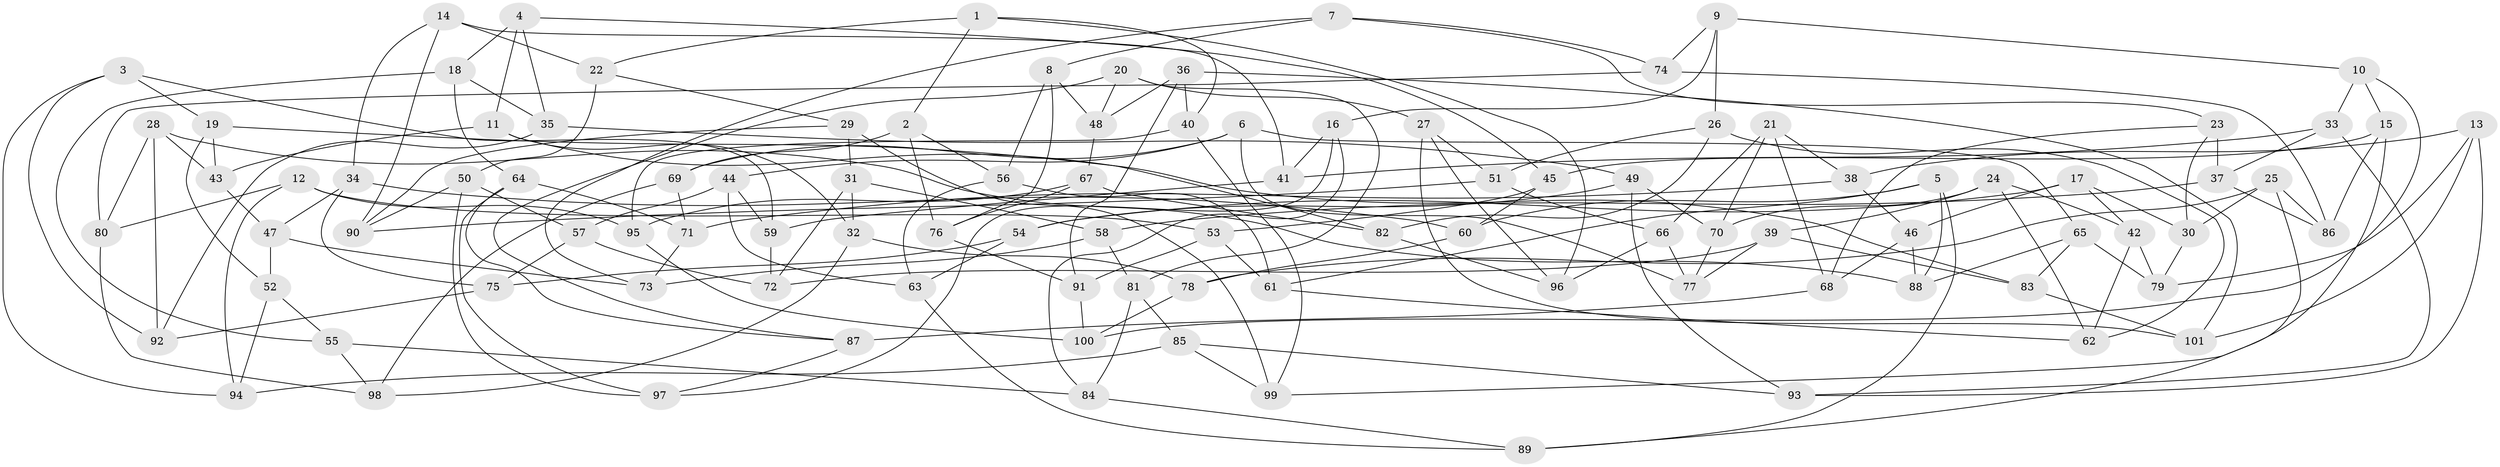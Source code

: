 // coarse degree distribution, {4: 0.18181818181818182, 7: 0.45454545454545453, 8: 0.12121212121212122, 6: 0.15151515151515152, 9: 0.06060606060606061, 3: 0.030303030303030304}
// Generated by graph-tools (version 1.1) at 2025/38/03/04/25 23:38:09]
// undirected, 101 vertices, 202 edges
graph export_dot {
  node [color=gray90,style=filled];
  1;
  2;
  3;
  4;
  5;
  6;
  7;
  8;
  9;
  10;
  11;
  12;
  13;
  14;
  15;
  16;
  17;
  18;
  19;
  20;
  21;
  22;
  23;
  24;
  25;
  26;
  27;
  28;
  29;
  30;
  31;
  32;
  33;
  34;
  35;
  36;
  37;
  38;
  39;
  40;
  41;
  42;
  43;
  44;
  45;
  46;
  47;
  48;
  49;
  50;
  51;
  52;
  53;
  54;
  55;
  56;
  57;
  58;
  59;
  60;
  61;
  62;
  63;
  64;
  65;
  66;
  67;
  68;
  69;
  70;
  71;
  72;
  73;
  74;
  75;
  76;
  77;
  78;
  79;
  80;
  81;
  82;
  83;
  84;
  85;
  86;
  87;
  88;
  89;
  90;
  91;
  92;
  93;
  94;
  95;
  96;
  97;
  98;
  99;
  100;
  101;
  1 -- 40;
  1 -- 2;
  1 -- 22;
  1 -- 96;
  2 -- 56;
  2 -- 76;
  2 -- 69;
  3 -- 59;
  3 -- 92;
  3 -- 94;
  3 -- 19;
  4 -- 11;
  4 -- 35;
  4 -- 45;
  4 -- 18;
  5 -- 88;
  5 -- 61;
  5 -- 89;
  5 -- 60;
  6 -- 69;
  6 -- 44;
  6 -- 65;
  6 -- 77;
  7 -- 74;
  7 -- 8;
  7 -- 23;
  7 -- 73;
  8 -- 76;
  8 -- 56;
  8 -- 48;
  9 -- 26;
  9 -- 74;
  9 -- 16;
  9 -- 10;
  10 -- 15;
  10 -- 100;
  10 -- 33;
  11 -- 82;
  11 -- 43;
  11 -- 32;
  12 -- 80;
  12 -- 94;
  12 -- 53;
  12 -- 95;
  13 -- 79;
  13 -- 38;
  13 -- 101;
  13 -- 93;
  14 -- 22;
  14 -- 41;
  14 -- 90;
  14 -- 34;
  15 -- 86;
  15 -- 45;
  15 -- 99;
  16 -- 97;
  16 -- 84;
  16 -- 41;
  17 -- 54;
  17 -- 42;
  17 -- 30;
  17 -- 46;
  18 -- 64;
  18 -- 55;
  18 -- 35;
  19 -- 52;
  19 -- 43;
  19 -- 83;
  20 -- 87;
  20 -- 81;
  20 -- 27;
  20 -- 48;
  21 -- 38;
  21 -- 70;
  21 -- 66;
  21 -- 68;
  22 -- 50;
  22 -- 29;
  23 -- 37;
  23 -- 30;
  23 -- 68;
  24 -- 39;
  24 -- 70;
  24 -- 42;
  24 -- 62;
  25 -- 89;
  25 -- 78;
  25 -- 86;
  25 -- 30;
  26 -- 82;
  26 -- 51;
  26 -- 62;
  27 -- 51;
  27 -- 96;
  27 -- 101;
  28 -- 92;
  28 -- 88;
  28 -- 43;
  28 -- 80;
  29 -- 31;
  29 -- 90;
  29 -- 99;
  30 -- 79;
  31 -- 58;
  31 -- 72;
  31 -- 32;
  32 -- 78;
  32 -- 98;
  33 -- 93;
  33 -- 37;
  33 -- 41;
  34 -- 60;
  34 -- 75;
  34 -- 47;
  35 -- 92;
  35 -- 49;
  36 -- 48;
  36 -- 40;
  36 -- 101;
  36 -- 91;
  37 -- 86;
  37 -- 58;
  38 -- 46;
  38 -- 71;
  39 -- 77;
  39 -- 83;
  39 -- 72;
  40 -- 95;
  40 -- 99;
  41 -- 59;
  42 -- 79;
  42 -- 62;
  43 -- 47;
  44 -- 59;
  44 -- 57;
  44 -- 63;
  45 -- 60;
  45 -- 53;
  46 -- 88;
  46 -- 68;
  47 -- 52;
  47 -- 73;
  48 -- 67;
  49 -- 93;
  49 -- 70;
  49 -- 54;
  50 -- 90;
  50 -- 97;
  50 -- 57;
  51 -- 66;
  51 -- 90;
  52 -- 94;
  52 -- 55;
  53 -- 91;
  53 -- 61;
  54 -- 63;
  54 -- 75;
  55 -- 84;
  55 -- 98;
  56 -- 61;
  56 -- 63;
  57 -- 75;
  57 -- 72;
  58 -- 81;
  58 -- 73;
  59 -- 72;
  60 -- 78;
  61 -- 62;
  63 -- 89;
  64 -- 71;
  64 -- 87;
  64 -- 97;
  65 -- 83;
  65 -- 88;
  65 -- 79;
  66 -- 96;
  66 -- 77;
  67 -- 76;
  67 -- 82;
  67 -- 95;
  68 -- 87;
  69 -- 71;
  69 -- 98;
  70 -- 77;
  71 -- 73;
  74 -- 86;
  74 -- 80;
  75 -- 92;
  76 -- 91;
  78 -- 100;
  80 -- 98;
  81 -- 84;
  81 -- 85;
  82 -- 96;
  83 -- 101;
  84 -- 89;
  85 -- 99;
  85 -- 94;
  85 -- 93;
  87 -- 97;
  91 -- 100;
  95 -- 100;
}
